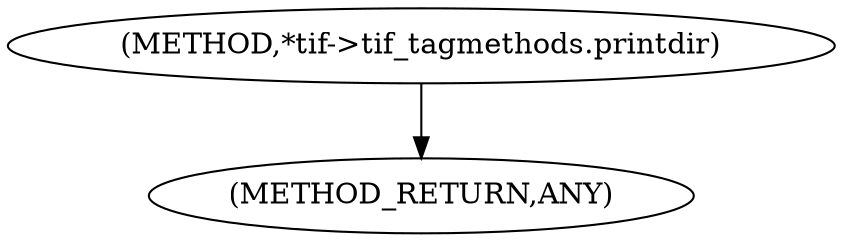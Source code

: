 digraph "*tif-&gt;tif_tagmethods.printdir" {  
"100091" [label = <(METHOD,*tif-&gt;tif_tagmethods.printdir)> ]
"100095" [label = <(METHOD_RETURN,ANY)> ]
  "100091" -> "100095" 
}
